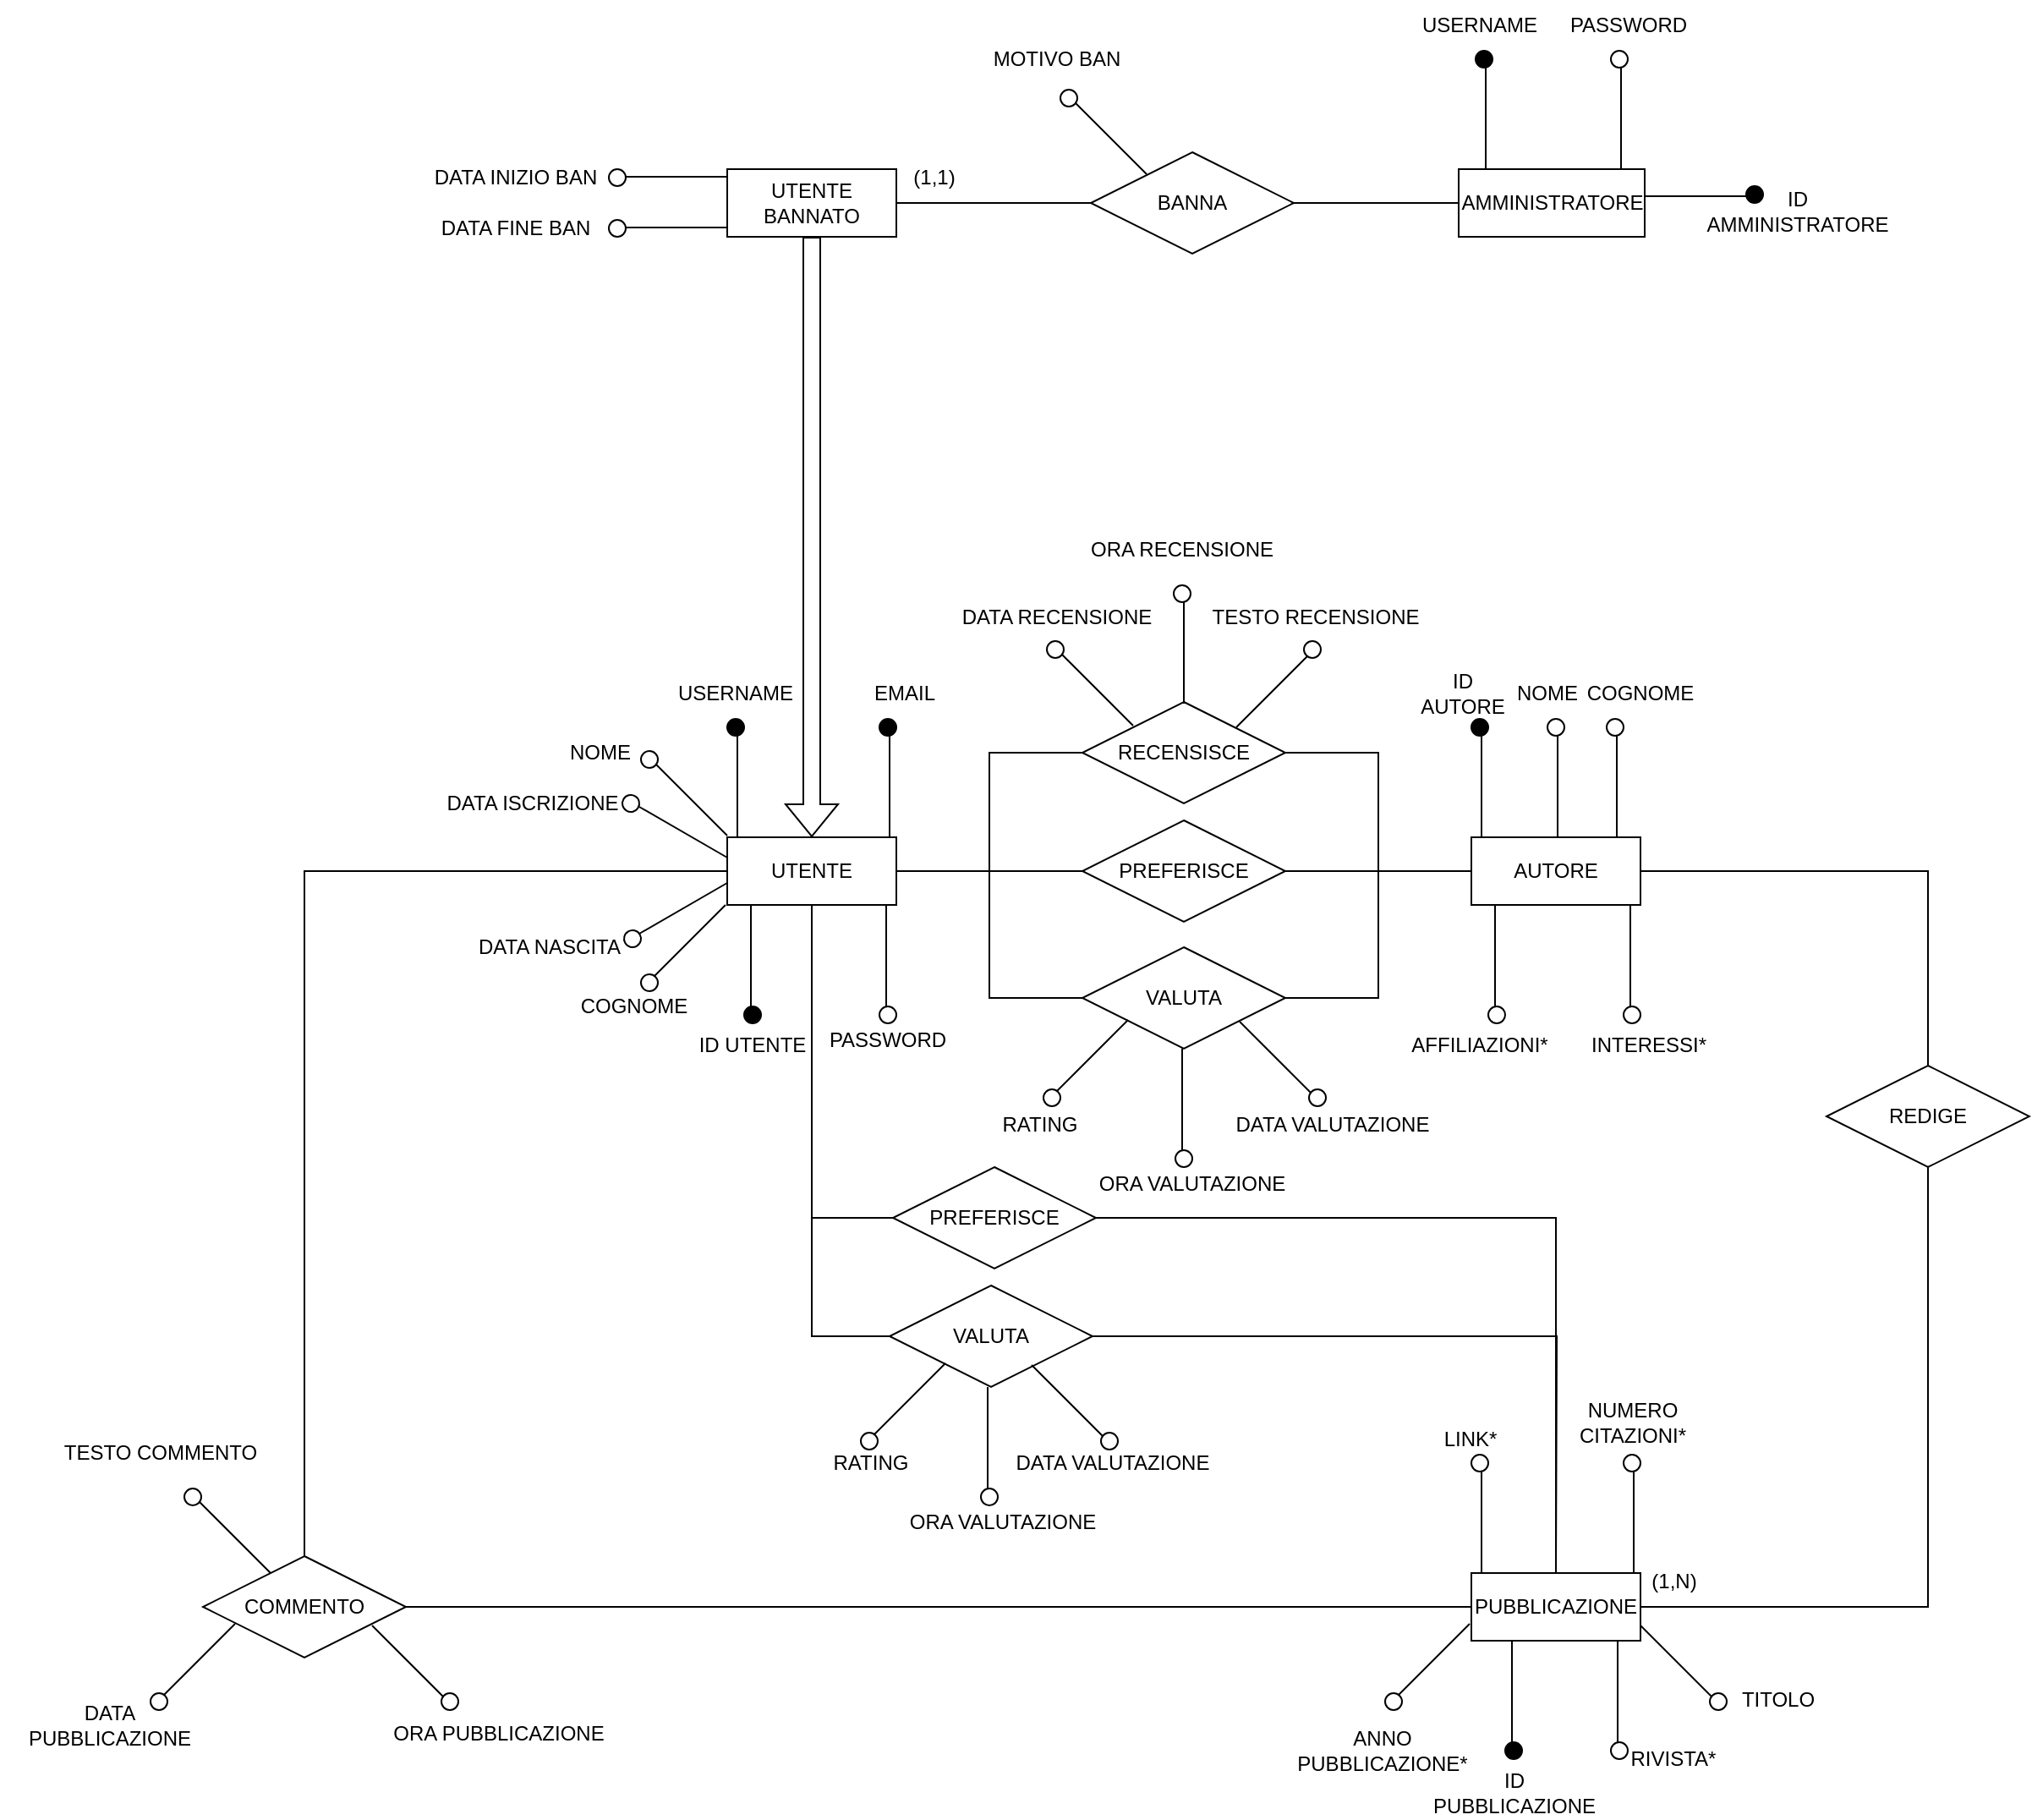 <mxfile version="20.3.0" type="device"><diagram id="R2lEEEUBdFMjLlhIrx00" name="Page-1"><mxGraphModel dx="2881" dy="2214" grid="1" gridSize="10" guides="1" tooltips="1" connect="1" arrows="1" fold="1" page="1" pageScale="1" pageWidth="850" pageHeight="1100" math="0" shadow="0" extFonts="Permanent Marker^https://fonts.googleapis.com/css?family=Permanent+Marker"><root><mxCell id="0"/><mxCell id="1" parent="0"/><mxCell id="2K2pXGLePeX15iFqNueD-1" style="edgeStyle=orthogonalEdgeStyle;rounded=0;orthogonalLoop=1;jettySize=auto;html=1;exitX=0;exitY=0.5;exitDx=0;exitDy=0;entryX=1;entryY=0.5;entryDx=0;entryDy=0;endArrow=none;endFill=0;" edge="1" parent="1" source="shpzNSjRc1ya_kZXV53d-2" target="shpzNSjRc1ya_kZXV53d-12"><mxGeometry relative="1" as="geometry"/></mxCell><mxCell id="shpzNSjRc1ya_kZXV53d-2" value="PUBBLICAZIONE" style="whiteSpace=wrap;html=1;align=center;" parent="1" vertex="1"><mxGeometry x="560" y="670" width="100" height="40" as="geometry"/></mxCell><mxCell id="shpzNSjRc1ya_kZXV53d-52" style="edgeStyle=orthogonalEdgeStyle;rounded=0;orthogonalLoop=1;jettySize=auto;html=1;exitX=0;exitY=0.5;exitDx=0;exitDy=0;entryX=1;entryY=0.5;entryDx=0;entryDy=0;endArrow=none;endFill=0;" parent="1" source="shpzNSjRc1ya_kZXV53d-3" target="shpzNSjRc1ya_kZXV53d-51" edge="1"><mxGeometry relative="1" as="geometry"/></mxCell><mxCell id="shpzNSjRc1ya_kZXV53d-3" value="AMMINISTRATORE" style="whiteSpace=wrap;html=1;align=center;" parent="1" vertex="1"><mxGeometry x="552.5" y="-160" width="110" height="40" as="geometry"/></mxCell><mxCell id="shpzNSjRc1ya_kZXV53d-33" style="edgeStyle=orthogonalEdgeStyle;rounded=0;orthogonalLoop=1;jettySize=auto;html=1;exitX=1;exitY=0.5;exitDx=0;exitDy=0;endArrow=none;endFill=0;" parent="1" source="shpzNSjRc1ya_kZXV53d-4" target="shpzNSjRc1ya_kZXV53d-19" edge="1"><mxGeometry relative="1" as="geometry"/></mxCell><mxCell id="shpzNSjRc1ya_kZXV53d-45" style="edgeStyle=orthogonalEdgeStyle;rounded=0;orthogonalLoop=1;jettySize=auto;html=1;exitX=0.5;exitY=1;exitDx=0;exitDy=0;entryX=0;entryY=0.5;entryDx=0;entryDy=0;endArrow=none;endFill=0;" parent="1" source="shpzNSjRc1ya_kZXV53d-4" target="shpzNSjRc1ya_kZXV53d-16" edge="1"><mxGeometry relative="1" as="geometry"/></mxCell><mxCell id="shpzNSjRc1ya_kZXV53d-4" value="UTENTE" style="whiteSpace=wrap;html=1;align=center;" parent="1" vertex="1"><mxGeometry x="120" y="235" width="100" height="40" as="geometry"/></mxCell><mxCell id="shpzNSjRc1ya_kZXV53d-5" value="UTENTE BANNATO" style="whiteSpace=wrap;html=1;align=center;" parent="1" vertex="1"><mxGeometry x="120" y="-160" width="100" height="40" as="geometry"/></mxCell><mxCell id="shpzNSjRc1ya_kZXV53d-47" style="edgeStyle=orthogonalEdgeStyle;rounded=0;orthogonalLoop=1;jettySize=auto;html=1;exitX=1;exitY=0.5;exitDx=0;exitDy=0;endArrow=none;endFill=0;" parent="1" source="shpzNSjRc1ya_kZXV53d-6" target="shpzNSjRc1ya_kZXV53d-13" edge="1"><mxGeometry relative="1" as="geometry"/></mxCell><mxCell id="shpzNSjRc1ya_kZXV53d-6" value="AUTORE" style="whiteSpace=wrap;html=1;align=center;" parent="1" vertex="1"><mxGeometry x="560" y="235" width="100" height="40" as="geometry"/></mxCell><mxCell id="shpzNSjRc1ya_kZXV53d-7" value="" style="shape=flexArrow;endArrow=classic;html=1;rounded=0;entryX=0.5;entryY=0;entryDx=0;entryDy=0;exitX=0.5;exitY=1;exitDx=0;exitDy=0;" parent="1" source="shpzNSjRc1ya_kZXV53d-5" target="shpzNSjRc1ya_kZXV53d-4" edge="1"><mxGeometry width="50" height="50" relative="1" as="geometry"><mxPoint x="169.5" y="130" as="sourcePoint"/><mxPoint x="169.5" y="200" as="targetPoint"/></mxGeometry></mxCell><mxCell id="shpzNSjRc1ya_kZXV53d-43" style="edgeStyle=orthogonalEdgeStyle;rounded=0;orthogonalLoop=1;jettySize=auto;html=1;exitX=0.5;exitY=0;exitDx=0;exitDy=0;entryX=0;entryY=0.5;entryDx=0;entryDy=0;endArrow=none;endFill=0;" parent="1" source="shpzNSjRc1ya_kZXV53d-12" target="shpzNSjRc1ya_kZXV53d-4" edge="1"><mxGeometry relative="1" as="geometry"/></mxCell><mxCell id="shpzNSjRc1ya_kZXV53d-12" value="COMMENTO" style="shape=rhombus;perimeter=rhombusPerimeter;whiteSpace=wrap;html=1;align=center;" parent="1" vertex="1"><mxGeometry x="-190" y="660" width="120" height="60" as="geometry"/></mxCell><mxCell id="shpzNSjRc1ya_kZXV53d-48" style="edgeStyle=orthogonalEdgeStyle;rounded=0;orthogonalLoop=1;jettySize=auto;html=1;exitX=0.5;exitY=1;exitDx=0;exitDy=0;entryX=1;entryY=0.5;entryDx=0;entryDy=0;endArrow=none;endFill=0;" parent="1" source="shpzNSjRc1ya_kZXV53d-13" target="shpzNSjRc1ya_kZXV53d-2" edge="1"><mxGeometry relative="1" as="geometry"/></mxCell><mxCell id="shpzNSjRc1ya_kZXV53d-13" value="REDIGE" style="shape=rhombus;perimeter=rhombusPerimeter;whiteSpace=wrap;html=1;align=center;" parent="1" vertex="1"><mxGeometry x="770" y="370" width="120" height="60" as="geometry"/></mxCell><mxCell id="shpzNSjRc1ya_kZXV53d-49" style="edgeStyle=orthogonalEdgeStyle;rounded=0;orthogonalLoop=1;jettySize=auto;html=1;exitX=1;exitY=0.5;exitDx=0;exitDy=0;entryX=0.5;entryY=0;entryDx=0;entryDy=0;endArrow=none;endFill=0;" parent="1" source="shpzNSjRc1ya_kZXV53d-16" target="shpzNSjRc1ya_kZXV53d-2" edge="1"><mxGeometry relative="1" as="geometry"/></mxCell><mxCell id="shpzNSjRc1ya_kZXV53d-16" value="PREFERISCE" style="shape=rhombus;perimeter=rhombusPerimeter;whiteSpace=wrap;html=1;align=center;" parent="1" vertex="1"><mxGeometry x="218" y="430" width="120" height="60" as="geometry"/></mxCell><mxCell id="shpzNSjRc1ya_kZXV53d-35" style="edgeStyle=orthogonalEdgeStyle;rounded=0;orthogonalLoop=1;jettySize=auto;html=1;exitX=0;exitY=0.5;exitDx=0;exitDy=0;entryX=1;entryY=0.5;entryDx=0;entryDy=0;endArrow=none;endFill=0;" parent="1" source="shpzNSjRc1ya_kZXV53d-17" target="shpzNSjRc1ya_kZXV53d-4" edge="1"><mxGeometry relative="1" as="geometry"/></mxCell><mxCell id="shpzNSjRc1ya_kZXV53d-38" style="edgeStyle=orthogonalEdgeStyle;rounded=0;orthogonalLoop=1;jettySize=auto;html=1;exitX=1;exitY=0.5;exitDx=0;exitDy=0;entryX=0;entryY=0.5;entryDx=0;entryDy=0;endArrow=none;endFill=0;" parent="1" source="shpzNSjRc1ya_kZXV53d-17" target="shpzNSjRc1ya_kZXV53d-6" edge="1"><mxGeometry relative="1" as="geometry"/></mxCell><mxCell id="shpzNSjRc1ya_kZXV53d-17" value="VALUTA" style="shape=rhombus;perimeter=rhombusPerimeter;whiteSpace=wrap;html=1;align=center;" parent="1" vertex="1"><mxGeometry x="330" y="300" width="120" height="60" as="geometry"/></mxCell><mxCell id="shpzNSjRc1ya_kZXV53d-34" style="edgeStyle=orthogonalEdgeStyle;rounded=0;orthogonalLoop=1;jettySize=auto;html=1;exitX=0;exitY=0.5;exitDx=0;exitDy=0;entryX=1;entryY=0.5;entryDx=0;entryDy=0;endArrow=none;endFill=0;" parent="1" source="shpzNSjRc1ya_kZXV53d-18" target="shpzNSjRc1ya_kZXV53d-4" edge="1"><mxGeometry relative="1" as="geometry"/></mxCell><mxCell id="shpzNSjRc1ya_kZXV53d-37" style="edgeStyle=orthogonalEdgeStyle;rounded=0;orthogonalLoop=1;jettySize=auto;html=1;exitX=1;exitY=0.5;exitDx=0;exitDy=0;entryX=0;entryY=0.5;entryDx=0;entryDy=0;endArrow=none;endFill=0;" parent="1" source="shpzNSjRc1ya_kZXV53d-18" target="shpzNSjRc1ya_kZXV53d-6" edge="1"><mxGeometry relative="1" as="geometry"/></mxCell><mxCell id="shpzNSjRc1ya_kZXV53d-18" value="RECENSISCE" style="shape=rhombus;perimeter=rhombusPerimeter;whiteSpace=wrap;html=1;align=center;" parent="1" vertex="1"><mxGeometry x="330" y="155" width="120" height="60" as="geometry"/></mxCell><mxCell id="shpzNSjRc1ya_kZXV53d-36" style="edgeStyle=orthogonalEdgeStyle;rounded=0;orthogonalLoop=1;jettySize=auto;html=1;exitX=1;exitY=0.5;exitDx=0;exitDy=0;endArrow=none;endFill=0;" parent="1" source="shpzNSjRc1ya_kZXV53d-19" target="shpzNSjRc1ya_kZXV53d-6" edge="1"><mxGeometry relative="1" as="geometry"/></mxCell><mxCell id="shpzNSjRc1ya_kZXV53d-19" value="PREFERISCE" style="shape=rhombus;perimeter=rhombusPerimeter;whiteSpace=wrap;html=1;align=center;" parent="1" vertex="1"><mxGeometry x="330" y="225" width="120" height="60" as="geometry"/></mxCell><mxCell id="shpzNSjRc1ya_kZXV53d-46" style="edgeStyle=orthogonalEdgeStyle;rounded=0;orthogonalLoop=1;jettySize=auto;html=1;exitX=0;exitY=0.5;exitDx=0;exitDy=0;entryX=0.5;entryY=1;entryDx=0;entryDy=0;endArrow=none;endFill=0;" parent="1" source="shpzNSjRc1ya_kZXV53d-41" target="shpzNSjRc1ya_kZXV53d-4" edge="1"><mxGeometry relative="1" as="geometry"/></mxCell><mxCell id="shpzNSjRc1ya_kZXV53d-50" style="edgeStyle=orthogonalEdgeStyle;rounded=0;orthogonalLoop=1;jettySize=auto;html=1;exitX=1;exitY=0.5;exitDx=0;exitDy=0;endArrow=none;endFill=0;" parent="1" source="shpzNSjRc1ya_kZXV53d-41" edge="1"><mxGeometry relative="1" as="geometry"><mxPoint x="610" y="670" as="targetPoint"/></mxGeometry></mxCell><mxCell id="shpzNSjRc1ya_kZXV53d-41" value="VALUTA" style="shape=rhombus;perimeter=rhombusPerimeter;whiteSpace=wrap;html=1;align=center;" parent="1" vertex="1"><mxGeometry x="216" y="500" width="120" height="60" as="geometry"/></mxCell><mxCell id="shpzNSjRc1ya_kZXV53d-53" style="edgeStyle=orthogonalEdgeStyle;rounded=0;orthogonalLoop=1;jettySize=auto;html=1;exitX=0;exitY=0.5;exitDx=0;exitDy=0;entryX=1;entryY=0.5;entryDx=0;entryDy=0;endArrow=none;endFill=0;" parent="1" source="shpzNSjRc1ya_kZXV53d-51" target="shpzNSjRc1ya_kZXV53d-5" edge="1"><mxGeometry relative="1" as="geometry"/></mxCell><mxCell id="shpzNSjRc1ya_kZXV53d-51" value="BANNA" style="shape=rhombus;perimeter=rhombusPerimeter;whiteSpace=wrap;html=1;align=center;" parent="1" vertex="1"><mxGeometry x="335" y="-170" width="120" height="60" as="geometry"/></mxCell><mxCell id="shpzNSjRc1ya_kZXV53d-58" value="" style="group" parent="1" vertex="1" connectable="0"><mxGeometry x="50" y="-160" width="70" height="10" as="geometry"/></mxCell><mxCell id="shpzNSjRc1ya_kZXV53d-56" value="" style="endArrow=none;html=1;rounded=0;" parent="shpzNSjRc1ya_kZXV53d-58" edge="1"><mxGeometry width="50" height="50" relative="1" as="geometry"><mxPoint x="10" y="4.5" as="sourcePoint"/><mxPoint x="70" y="4.5" as="targetPoint"/></mxGeometry></mxCell><mxCell id="shpzNSjRc1ya_kZXV53d-57" value="" style="ellipse;whiteSpace=wrap;html=1;aspect=fixed;" parent="shpzNSjRc1ya_kZXV53d-58" vertex="1"><mxGeometry width="10" height="10" as="geometry"/></mxCell><mxCell id="shpzNSjRc1ya_kZXV53d-59" value="" style="group" parent="1" vertex="1" connectable="0"><mxGeometry x="50" y="-130" width="70" height="10" as="geometry"/></mxCell><mxCell id="shpzNSjRc1ya_kZXV53d-60" value="" style="endArrow=none;html=1;rounded=0;" parent="shpzNSjRc1ya_kZXV53d-59" edge="1"><mxGeometry width="50" height="50" relative="1" as="geometry"><mxPoint x="10" y="4.5" as="sourcePoint"/><mxPoint x="70" y="4.5" as="targetPoint"/></mxGeometry></mxCell><mxCell id="shpzNSjRc1ya_kZXV53d-61" value="" style="ellipse;whiteSpace=wrap;html=1;aspect=fixed;" parent="shpzNSjRc1ya_kZXV53d-59" vertex="1"><mxGeometry width="10" height="10" as="geometry"/></mxCell><mxCell id="shpzNSjRc1ya_kZXV53d-62" value="" style="group;rotation=45;" parent="1" vertex="1" connectable="0"><mxGeometry x="308" y="-186" width="70" height="10" as="geometry"/></mxCell><mxCell id="shpzNSjRc1ya_kZXV53d-63" value="" style="endArrow=none;html=1;rounded=0;" parent="shpzNSjRc1ya_kZXV53d-62" edge="1"><mxGeometry width="50" height="50" relative="1" as="geometry"><mxPoint x="18" y="-13" as="sourcePoint"/><mxPoint x="60" y="29" as="targetPoint"/></mxGeometry></mxCell><mxCell id="shpzNSjRc1ya_kZXV53d-64" value="" style="ellipse;whiteSpace=wrap;html=1;aspect=fixed;rotation=45;" parent="shpzNSjRc1ya_kZXV53d-62" vertex="1"><mxGeometry x="9" y="-21" width="10" height="10" as="geometry"/></mxCell><mxCell id="shpzNSjRc1ya_kZXV53d-65" value="DATA INIZIO BAN" style="text;html=1;strokeColor=none;fillColor=none;align=center;verticalAlign=middle;whiteSpace=wrap;rounded=0;" parent="1" vertex="1"><mxGeometry x="-70" y="-170" width="130" height="30" as="geometry"/></mxCell><mxCell id="shpzNSjRc1ya_kZXV53d-66" value="DATA FINE BAN" style="text;html=1;strokeColor=none;fillColor=none;align=center;verticalAlign=middle;whiteSpace=wrap;rounded=0;" parent="1" vertex="1"><mxGeometry x="-70" y="-140" width="130" height="30" as="geometry"/></mxCell><mxCell id="shpzNSjRc1ya_kZXV53d-68" value="MOTIVO BAN" style="text;html=1;strokeColor=none;fillColor=none;align=center;verticalAlign=middle;whiteSpace=wrap;rounded=0;" parent="1" vertex="1"><mxGeometry x="250" y="-240" width="130" height="30" as="geometry"/></mxCell><mxCell id="shpzNSjRc1ya_kZXV53d-69" value="(1,1)" style="text;html=1;strokeColor=none;fillColor=none;align=center;verticalAlign=middle;whiteSpace=wrap;rounded=0;" parent="1" vertex="1"><mxGeometry x="225" y="-170" width="35" height="30" as="geometry"/></mxCell><mxCell id="shpzNSjRc1ya_kZXV53d-72" value="(1,N)" style="text;html=1;strokeColor=none;fillColor=none;align=center;verticalAlign=middle;whiteSpace=wrap;rounded=0;" parent="1" vertex="1"><mxGeometry x="660" y="660" width="40" height="30" as="geometry"/></mxCell><mxCell id="shpzNSjRc1ya_kZXV53d-75" value="" style="group;rotation=90;" parent="1" vertex="1" connectable="0"><mxGeometry x="530" y="195" width="70" height="10" as="geometry"/></mxCell><mxCell id="shpzNSjRc1ya_kZXV53d-76" value="" style="endArrow=none;html=1;rounded=0;" parent="shpzNSjRc1ya_kZXV53d-75" edge="1"><mxGeometry width="50" height="50" relative="1" as="geometry"><mxPoint x="36" y="-20" as="sourcePoint"/><mxPoint x="36" y="40" as="targetPoint"/></mxGeometry></mxCell><mxCell id="shpzNSjRc1ya_kZXV53d-77" value="" style="ellipse;whiteSpace=wrap;html=1;aspect=fixed;rotation=90;fillColor=#000000;" parent="shpzNSjRc1ya_kZXV53d-75" vertex="1"><mxGeometry x="30" y="-30" width="10" height="10" as="geometry"/></mxCell><mxCell id="shpzNSjRc1ya_kZXV53d-81" value="" style="group;rotation=90;" parent="1" vertex="1" connectable="0"><mxGeometry x="575" y="195" width="70" height="10" as="geometry"/></mxCell><mxCell id="shpzNSjRc1ya_kZXV53d-82" value="" style="endArrow=none;html=1;rounded=0;" parent="shpzNSjRc1ya_kZXV53d-81" edge="1"><mxGeometry width="50" height="50" relative="1" as="geometry"><mxPoint x="36" y="-20" as="sourcePoint"/><mxPoint x="36" y="40" as="targetPoint"/></mxGeometry></mxCell><mxCell id="shpzNSjRc1ya_kZXV53d-83" value="" style="ellipse;whiteSpace=wrap;html=1;aspect=fixed;rotation=90;" parent="shpzNSjRc1ya_kZXV53d-81" vertex="1"><mxGeometry x="30" y="-30" width="10" height="10" as="geometry"/></mxCell><mxCell id="shpzNSjRc1ya_kZXV53d-84" value="" style="group;rotation=90;" parent="1" vertex="1" connectable="0"><mxGeometry x="610" y="195" width="70" height="10" as="geometry"/></mxCell><mxCell id="shpzNSjRc1ya_kZXV53d-85" value="" style="endArrow=none;html=1;rounded=0;" parent="shpzNSjRc1ya_kZXV53d-84" edge="1"><mxGeometry width="50" height="50" relative="1" as="geometry"><mxPoint x="36" y="-20" as="sourcePoint"/><mxPoint x="36" y="40" as="targetPoint"/></mxGeometry></mxCell><mxCell id="shpzNSjRc1ya_kZXV53d-86" value="" style="ellipse;whiteSpace=wrap;html=1;aspect=fixed;rotation=90;" parent="shpzNSjRc1ya_kZXV53d-84" vertex="1"><mxGeometry x="30" y="-30" width="10" height="10" as="geometry"/></mxCell><mxCell id="shpzNSjRc1ya_kZXV53d-93" value="ID AUTORE" style="text;html=1;strokeColor=none;fillColor=none;align=center;verticalAlign=middle;whiteSpace=wrap;rounded=0;" parent="1" vertex="1"><mxGeometry x="525" y="135" width="60" height="30" as="geometry"/></mxCell><mxCell id="shpzNSjRc1ya_kZXV53d-94" value="COGNOME" style="text;html=1;strokeColor=none;fillColor=none;align=center;verticalAlign=middle;whiteSpace=wrap;rounded=0;" parent="1" vertex="1"><mxGeometry x="630" y="135" width="60" height="30" as="geometry"/></mxCell><mxCell id="shpzNSjRc1ya_kZXV53d-95" value="NOME" style="text;html=1;strokeColor=none;fillColor=none;align=center;verticalAlign=middle;whiteSpace=wrap;rounded=0;" parent="1" vertex="1"><mxGeometry x="575" y="135" width="60" height="30" as="geometry"/></mxCell><mxCell id="shpzNSjRc1ya_kZXV53d-96" value="" style="group;rotation=-90;" parent="1" vertex="1" connectable="0"><mxGeometry x="550" y="740" width="70" height="10" as="geometry"/></mxCell><mxCell id="shpzNSjRc1ya_kZXV53d-97" value="" style="endArrow=none;html=1;rounded=0;" parent="shpzNSjRc1ya_kZXV53d-96" edge="1"><mxGeometry width="50" height="50" relative="1" as="geometry"><mxPoint x="34" y="30" as="sourcePoint"/><mxPoint x="34" y="-30" as="targetPoint"/></mxGeometry></mxCell><mxCell id="shpzNSjRc1ya_kZXV53d-98" value="" style="ellipse;whiteSpace=wrap;html=1;aspect=fixed;rotation=-90;fillColor=#000000;" parent="shpzNSjRc1ya_kZXV53d-96" vertex="1"><mxGeometry x="30" y="30" width="10" height="10" as="geometry"/></mxCell><mxCell id="shpzNSjRc1ya_kZXV53d-99" value="" style="group;rotation=-45;" parent="1" vertex="1" connectable="0"><mxGeometry x="500" y="720" width="70" height="10" as="geometry"/></mxCell><mxCell id="shpzNSjRc1ya_kZXV53d-100" value="" style="endArrow=none;html=1;rounded=0;" parent="shpzNSjRc1ya_kZXV53d-99" edge="1"><mxGeometry width="50" height="50" relative="1" as="geometry"><mxPoint x="17" y="22" as="sourcePoint"/><mxPoint x="59" y="-20" as="targetPoint"/></mxGeometry></mxCell><mxCell id="shpzNSjRc1ya_kZXV53d-101" value="" style="ellipse;whiteSpace=wrap;html=1;aspect=fixed;rotation=-45;" parent="shpzNSjRc1ya_kZXV53d-99" vertex="1"><mxGeometry x="9" y="21" width="10" height="10" as="geometry"/></mxCell><mxCell id="shpzNSjRc1ya_kZXV53d-102" value="ANNO PUBBLICAZIONE*" style="text;html=1;strokeColor=none;fillColor=none;align=center;verticalAlign=middle;whiteSpace=wrap;rounded=0;" parent="1" vertex="1"><mxGeometry x="455" y="760" width="105" height="30" as="geometry"/></mxCell><mxCell id="shpzNSjRc1ya_kZXV53d-103" value="ID PUBBLICAZIONE" style="text;html=1;strokeColor=none;fillColor=none;align=center;verticalAlign=middle;whiteSpace=wrap;rounded=0;" parent="1" vertex="1"><mxGeometry x="533.75" y="785" width="102.5" height="30" as="geometry"/></mxCell><mxCell id="shpzNSjRc1ya_kZXV53d-105" value="" style="group;rotation=-90;" parent="1" vertex="1" connectable="0"><mxGeometry x="100" y="305" width="70" height="10" as="geometry"/></mxCell><mxCell id="shpzNSjRc1ya_kZXV53d-106" value="" style="endArrow=none;html=1;rounded=0;" parent="shpzNSjRc1ya_kZXV53d-105" edge="1"><mxGeometry width="50" height="50" relative="1" as="geometry"><mxPoint x="34" y="30" as="sourcePoint"/><mxPoint x="34" y="-30" as="targetPoint"/></mxGeometry></mxCell><mxCell id="shpzNSjRc1ya_kZXV53d-107" value="" style="ellipse;whiteSpace=wrap;html=1;aspect=fixed;rotation=-90;fillColor=#000000;" parent="shpzNSjRc1ya_kZXV53d-105" vertex="1"><mxGeometry x="30" y="30" width="10" height="10" as="geometry"/></mxCell><mxCell id="shpzNSjRc1ya_kZXV53d-108" value="" style="group;rotation=90;" parent="1" vertex="1" connectable="0"><mxGeometry x="180" y="195" width="70" height="10" as="geometry"/></mxCell><mxCell id="shpzNSjRc1ya_kZXV53d-109" value="" style="endArrow=none;html=1;rounded=0;" parent="shpzNSjRc1ya_kZXV53d-108" edge="1"><mxGeometry width="50" height="50" relative="1" as="geometry"><mxPoint x="36" y="-20" as="sourcePoint"/><mxPoint x="36" y="40" as="targetPoint"/></mxGeometry></mxCell><mxCell id="shpzNSjRc1ya_kZXV53d-110" value="" style="ellipse;whiteSpace=wrap;html=1;aspect=fixed;rotation=90;strokeColor=#000000;fillColor=#000000;" parent="shpzNSjRc1ya_kZXV53d-108" vertex="1"><mxGeometry x="30" y="-30" width="10" height="10" as="geometry"/></mxCell><mxCell id="shpzNSjRc1ya_kZXV53d-111" value="" style="group;rotation=90;" parent="1" vertex="1" connectable="0"><mxGeometry x="90" y="195" width="70" height="10" as="geometry"/></mxCell><mxCell id="shpzNSjRc1ya_kZXV53d-112" value="" style="endArrow=none;html=1;rounded=0;" parent="shpzNSjRc1ya_kZXV53d-111" edge="1"><mxGeometry width="50" height="50" relative="1" as="geometry"><mxPoint x="36" y="-20" as="sourcePoint"/><mxPoint x="36" y="40" as="targetPoint"/></mxGeometry></mxCell><mxCell id="shpzNSjRc1ya_kZXV53d-113" value="" style="ellipse;whiteSpace=wrap;html=1;aspect=fixed;rotation=90;fillColor=#000000;" parent="shpzNSjRc1ya_kZXV53d-111" vertex="1"><mxGeometry x="30" y="-30" width="10" height="10" as="geometry"/></mxCell><mxCell id="shpzNSjRc1ya_kZXV53d-114" value="USERNAME" style="text;html=1;strokeColor=none;fillColor=none;align=center;verticalAlign=middle;whiteSpace=wrap;rounded=0;" parent="1" vertex="1"><mxGeometry x="60" y="135" width="130" height="30" as="geometry"/></mxCell><mxCell id="shpzNSjRc1ya_kZXV53d-115" value="EMAIL" style="text;html=1;strokeColor=none;fillColor=none;align=center;verticalAlign=middle;whiteSpace=wrap;rounded=0;" parent="1" vertex="1"><mxGeometry x="160" y="135" width="130" height="30" as="geometry"/></mxCell><mxCell id="shpzNSjRc1ya_kZXV53d-116" value="ID UTENTE" style="text;html=1;strokeColor=none;fillColor=none;align=center;verticalAlign=middle;whiteSpace=wrap;rounded=0;" parent="1" vertex="1"><mxGeometry x="70" y="343" width="130" height="30" as="geometry"/></mxCell><mxCell id="shpzNSjRc1ya_kZXV53d-117" value="PASSWORD" style="text;html=1;strokeColor=none;fillColor=none;align=center;verticalAlign=middle;whiteSpace=wrap;rounded=0;" parent="1" vertex="1"><mxGeometry x="150" y="340" width="130" height="30" as="geometry"/></mxCell><mxCell id="shpzNSjRc1ya_kZXV53d-118" value="" style="group;rotation=-90;" parent="1" vertex="1" connectable="0"><mxGeometry x="180" y="305" width="70" height="10" as="geometry"/></mxCell><mxCell id="shpzNSjRc1ya_kZXV53d-119" value="" style="endArrow=none;html=1;rounded=0;" parent="shpzNSjRc1ya_kZXV53d-118" edge="1"><mxGeometry width="50" height="50" relative="1" as="geometry"><mxPoint x="34" y="30" as="sourcePoint"/><mxPoint x="34" y="-30" as="targetPoint"/></mxGeometry></mxCell><mxCell id="shpzNSjRc1ya_kZXV53d-120" value="" style="ellipse;whiteSpace=wrap;html=1;aspect=fixed;rotation=-90;" parent="shpzNSjRc1ya_kZXV53d-118" vertex="1"><mxGeometry x="30" y="30" width="10" height="10" as="geometry"/></mxCell><mxCell id="shpzNSjRc1ya_kZXV53d-121" value="" style="group;rotation=45;" parent="1" vertex="1" connectable="0"><mxGeometry x="60" y="205" width="70" height="10" as="geometry"/></mxCell><mxCell id="shpzNSjRc1ya_kZXV53d-122" value="" style="endArrow=none;html=1;rounded=0;" parent="shpzNSjRc1ya_kZXV53d-121" edge="1"><mxGeometry width="50" height="50" relative="1" as="geometry"><mxPoint x="18" y="-13" as="sourcePoint"/><mxPoint x="60" y="29" as="targetPoint"/></mxGeometry></mxCell><mxCell id="shpzNSjRc1ya_kZXV53d-123" value="" style="ellipse;whiteSpace=wrap;html=1;aspect=fixed;rotation=45;" parent="shpzNSjRc1ya_kZXV53d-121" vertex="1"><mxGeometry x="9" y="-21" width="10" height="10" as="geometry"/></mxCell><mxCell id="shpzNSjRc1ya_kZXV53d-124" value="" style="group;rotation=-45;" parent="1" vertex="1" connectable="0"><mxGeometry x="60" y="295" width="70" height="10" as="geometry"/></mxCell><mxCell id="shpzNSjRc1ya_kZXV53d-125" value="" style="endArrow=none;html=1;rounded=0;" parent="shpzNSjRc1ya_kZXV53d-124" edge="1"><mxGeometry width="50" height="50" relative="1" as="geometry"><mxPoint x="17" y="22" as="sourcePoint"/><mxPoint x="59" y="-20" as="targetPoint"/></mxGeometry></mxCell><mxCell id="shpzNSjRc1ya_kZXV53d-126" value="" style="ellipse;whiteSpace=wrap;html=1;aspect=fixed;rotation=-45;" parent="shpzNSjRc1ya_kZXV53d-124" vertex="1"><mxGeometry x="9" y="21" width="10" height="10" as="geometry"/></mxCell><mxCell id="shpzNSjRc1ya_kZXV53d-128" value="NOME" style="text;html=1;strokeColor=none;fillColor=none;align=center;verticalAlign=middle;whiteSpace=wrap;rounded=0;" parent="1" vertex="1"><mxGeometry x="-20" y="170" width="130" height="30" as="geometry"/></mxCell><mxCell id="shpzNSjRc1ya_kZXV53d-129" value="COGNOME" style="text;html=1;strokeColor=none;fillColor=none;align=center;verticalAlign=middle;whiteSpace=wrap;rounded=0;" parent="1" vertex="1"><mxGeometry y="320" width="130" height="30" as="geometry"/></mxCell><mxCell id="shpzNSjRc1ya_kZXV53d-133" value="" style="group;rotation=-30;" parent="1" vertex="1" connectable="0"><mxGeometry x="55" y="275" width="70" height="10" as="geometry"/></mxCell><mxCell id="shpzNSjRc1ya_kZXV53d-134" value="" style="endArrow=none;html=1;rounded=0;" parent="shpzNSjRc1ya_kZXV53d-133" edge="1"><mxGeometry width="50" height="50" relative="1" as="geometry"><mxPoint x="13" y="17" as="sourcePoint"/><mxPoint x="65" y="-13" as="targetPoint"/></mxGeometry></mxCell><mxCell id="shpzNSjRc1ya_kZXV53d-135" value="" style="ellipse;whiteSpace=wrap;html=1;aspect=fixed;rotation=-30;" parent="shpzNSjRc1ya_kZXV53d-133" vertex="1"><mxGeometry x="4" y="15" width="10" height="10" as="geometry"/></mxCell><mxCell id="shpzNSjRc1ya_kZXV53d-136" value="" style="group;rotation=30;" parent="1" vertex="1" connectable="0"><mxGeometry x="54" y="225" width="70" height="10" as="geometry"/></mxCell><mxCell id="shpzNSjRc1ya_kZXV53d-137" value="" style="endArrow=none;html=1;rounded=0;" parent="shpzNSjRc1ya_kZXV53d-136" edge="1"><mxGeometry width="50" height="50" relative="1" as="geometry"><mxPoint x="14" y="-8" as="sourcePoint"/><mxPoint x="66" y="22" as="targetPoint"/></mxGeometry></mxCell><mxCell id="shpzNSjRc1ya_kZXV53d-138" value="" style="ellipse;whiteSpace=wrap;html=1;aspect=fixed;rotation=30;" parent="shpzNSjRc1ya_kZXV53d-136" vertex="1"><mxGeometry x="4" y="-15" width="10" height="10" as="geometry"/></mxCell><mxCell id="shpzNSjRc1ya_kZXV53d-139" value="DATA NASCITA" style="text;html=1;strokeColor=none;fillColor=none;align=center;verticalAlign=middle;whiteSpace=wrap;rounded=0;" parent="1" vertex="1"><mxGeometry x="-50" y="285" width="130" height="30" as="geometry"/></mxCell><mxCell id="shpzNSjRc1ya_kZXV53d-140" value="DATA ISCRIZIONE" style="text;html=1;strokeColor=none;fillColor=none;align=center;verticalAlign=middle;whiteSpace=wrap;rounded=0;" parent="1" vertex="1"><mxGeometry x="-60" y="200" width="130" height="30" as="geometry"/></mxCell><mxCell id="shpzNSjRc1ya_kZXV53d-142" value="" style="group;rotation=-45;" parent="1" vertex="1" connectable="0"><mxGeometry x="190" y="566" width="70" height="10" as="geometry"/></mxCell><mxCell id="shpzNSjRc1ya_kZXV53d-143" value="" style="endArrow=none;html=1;rounded=0;" parent="shpzNSjRc1ya_kZXV53d-142" edge="1"><mxGeometry width="50" height="50" relative="1" as="geometry"><mxPoint x="17" y="22" as="sourcePoint"/><mxPoint x="59" y="-20" as="targetPoint"/></mxGeometry></mxCell><mxCell id="shpzNSjRc1ya_kZXV53d-144" value="" style="ellipse;whiteSpace=wrap;html=1;aspect=fixed;rotation=-45;" parent="shpzNSjRc1ya_kZXV53d-142" vertex="1"><mxGeometry x="9" y="21" width="10" height="10" as="geometry"/></mxCell><mxCell id="shpzNSjRc1ya_kZXV53d-145" value="" style="group;rotation=-45;" parent="1" vertex="1" connectable="0"><mxGeometry x="298" y="363" width="70" height="10" as="geometry"/></mxCell><mxCell id="shpzNSjRc1ya_kZXV53d-146" value="" style="endArrow=none;html=1;rounded=0;" parent="shpzNSjRc1ya_kZXV53d-145" edge="1"><mxGeometry width="50" height="50" relative="1" as="geometry"><mxPoint x="17" y="22" as="sourcePoint"/><mxPoint x="59" y="-20" as="targetPoint"/></mxGeometry></mxCell><mxCell id="shpzNSjRc1ya_kZXV53d-147" value="" style="ellipse;whiteSpace=wrap;html=1;aspect=fixed;rotation=-45;" parent="shpzNSjRc1ya_kZXV53d-145" vertex="1"><mxGeometry x="9" y="21" width="10" height="10" as="geometry"/></mxCell><mxCell id="shpzNSjRc1ya_kZXV53d-151" value="" style="group;rotation=45;" parent="1" vertex="1" connectable="0"><mxGeometry x="300" y="140" width="70" height="10" as="geometry"/></mxCell><mxCell id="shpzNSjRc1ya_kZXV53d-152" value="" style="endArrow=none;html=1;rounded=0;" parent="shpzNSjRc1ya_kZXV53d-151" edge="1"><mxGeometry width="50" height="50" relative="1" as="geometry"><mxPoint x="18" y="-13" as="sourcePoint"/><mxPoint x="60" y="29" as="targetPoint"/></mxGeometry></mxCell><mxCell id="shpzNSjRc1ya_kZXV53d-153" value="" style="ellipse;whiteSpace=wrap;html=1;aspect=fixed;rotation=45;" parent="shpzNSjRc1ya_kZXV53d-151" vertex="1"><mxGeometry x="9" y="-21" width="10" height="10" as="geometry"/></mxCell><mxCell id="shpzNSjRc1ya_kZXV53d-157" value="" style="group;rotation=-225;" parent="1" vertex="1" connectable="0"><mxGeometry x="410" y="140" width="70" height="10" as="geometry"/></mxCell><mxCell id="shpzNSjRc1ya_kZXV53d-158" value="" style="endArrow=none;html=1;rounded=0;" parent="shpzNSjRc1ya_kZXV53d-157" edge="1"><mxGeometry width="50" height="50" relative="1" as="geometry"><mxPoint x="53" y="-12" as="sourcePoint"/><mxPoint x="11" y="30" as="targetPoint"/></mxGeometry></mxCell><mxCell id="shpzNSjRc1ya_kZXV53d-159" value="" style="ellipse;whiteSpace=wrap;html=1;aspect=fixed;rotation=-225;" parent="shpzNSjRc1ya_kZXV53d-157" vertex="1"><mxGeometry x="51" y="-21" width="10" height="10" as="geometry"/></mxCell><mxCell id="shpzNSjRc1ya_kZXV53d-160" value="TESTO RECENSIONE" style="text;html=1;strokeColor=none;fillColor=none;align=center;verticalAlign=middle;whiteSpace=wrap;rounded=0;" parent="1" vertex="1"><mxGeometry x="402.5" y="90" width="130" height="30" as="geometry"/></mxCell><mxCell id="shpzNSjRc1ya_kZXV53d-161" value="DATA RECENSIONE" style="text;html=1;strokeColor=none;fillColor=none;align=center;verticalAlign=middle;whiteSpace=wrap;rounded=0;" parent="1" vertex="1"><mxGeometry x="250" y="90" width="130" height="30" as="geometry"/></mxCell><mxCell id="shpzNSjRc1ya_kZXV53d-163" value="RATING" style="text;html=1;strokeColor=none;fillColor=none;align=center;verticalAlign=middle;whiteSpace=wrap;rounded=0;" parent="1" vertex="1"><mxGeometry x="240" y="390" width="130" height="30" as="geometry"/></mxCell><mxCell id="shpzNSjRc1ya_kZXV53d-164" value="" style="group;rotation=-135;" parent="1" vertex="1" connectable="0"><mxGeometry x="290" y="566" width="70" height="10" as="geometry"/></mxCell><mxCell id="shpzNSjRc1ya_kZXV53d-165" value="" style="endArrow=none;html=1;rounded=0;" parent="shpzNSjRc1ya_kZXV53d-164" edge="1"><mxGeometry width="50" height="50" relative="1" as="geometry"><mxPoint x="52" y="23" as="sourcePoint"/><mxPoint x="10" y="-19" as="targetPoint"/></mxGeometry></mxCell><mxCell id="shpzNSjRc1ya_kZXV53d-166" value="" style="ellipse;whiteSpace=wrap;html=1;aspect=fixed;rotation=-135;" parent="shpzNSjRc1ya_kZXV53d-164" vertex="1"><mxGeometry x="51" y="21" width="10" height="10" as="geometry"/></mxCell><mxCell id="shpzNSjRc1ya_kZXV53d-167" value="" style="group;rotation=-135;" parent="1" vertex="1" connectable="0"><mxGeometry x="413" y="363" width="70" height="10" as="geometry"/></mxCell><mxCell id="shpzNSjRc1ya_kZXV53d-168" value="" style="endArrow=none;html=1;rounded=0;" parent="shpzNSjRc1ya_kZXV53d-167" edge="1"><mxGeometry width="50" height="50" relative="1" as="geometry"><mxPoint x="52" y="23" as="sourcePoint"/><mxPoint x="10" y="-19" as="targetPoint"/></mxGeometry></mxCell><mxCell id="shpzNSjRc1ya_kZXV53d-169" value="" style="ellipse;whiteSpace=wrap;html=1;aspect=fixed;rotation=-135;" parent="shpzNSjRc1ya_kZXV53d-167" vertex="1"><mxGeometry x="51" y="21" width="10" height="10" as="geometry"/></mxCell><mxCell id="shpzNSjRc1ya_kZXV53d-170" value="RATING" style="text;html=1;strokeColor=none;fillColor=none;align=center;verticalAlign=middle;whiteSpace=wrap;rounded=0;" parent="1" vertex="1"><mxGeometry x="140" y="590" width="130" height="30" as="geometry"/></mxCell><mxCell id="shpzNSjRc1ya_kZXV53d-171" value="DATA VALUTAZIONE" style="text;html=1;strokeColor=none;fillColor=none;align=center;verticalAlign=middle;whiteSpace=wrap;rounded=0;" parent="1" vertex="1"><mxGeometry x="413" y="390" width="130" height="30" as="geometry"/></mxCell><mxCell id="shpzNSjRc1ya_kZXV53d-172" value="DATA VALUTAZIONE" style="text;html=1;strokeColor=none;fillColor=none;align=center;verticalAlign=middle;whiteSpace=wrap;rounded=0;" parent="1" vertex="1"><mxGeometry x="283" y="590" width="130" height="30" as="geometry"/></mxCell><mxCell id="shpzNSjRc1ya_kZXV53d-174" value="" style="group;rotation=-45;" parent="1" vertex="1" connectable="0"><mxGeometry x="-230" y="720" width="70" height="10" as="geometry"/></mxCell><mxCell id="shpzNSjRc1ya_kZXV53d-175" value="" style="endArrow=none;html=1;rounded=0;" parent="shpzNSjRc1ya_kZXV53d-174" edge="1"><mxGeometry width="50" height="50" relative="1" as="geometry"><mxPoint x="17" y="22" as="sourcePoint"/><mxPoint x="59" y="-20" as="targetPoint"/></mxGeometry></mxCell><mxCell id="shpzNSjRc1ya_kZXV53d-176" value="" style="ellipse;whiteSpace=wrap;html=1;aspect=fixed;rotation=-45;" parent="shpzNSjRc1ya_kZXV53d-174" vertex="1"><mxGeometry x="9" y="21" width="10" height="10" as="geometry"/></mxCell><mxCell id="shpzNSjRc1ya_kZXV53d-177" value="" style="group;rotation=45;" parent="1" vertex="1" connectable="0"><mxGeometry x="-210" y="641" width="70" height="10" as="geometry"/></mxCell><mxCell id="shpzNSjRc1ya_kZXV53d-178" value="" style="endArrow=none;html=1;rounded=0;" parent="shpzNSjRc1ya_kZXV53d-177" edge="1"><mxGeometry width="50" height="50" relative="1" as="geometry"><mxPoint x="18" y="-13" as="sourcePoint"/><mxPoint x="60" y="29" as="targetPoint"/></mxGeometry></mxCell><mxCell id="shpzNSjRc1ya_kZXV53d-179" value="" style="ellipse;whiteSpace=wrap;html=1;aspect=fixed;rotation=45;" parent="shpzNSjRc1ya_kZXV53d-177" vertex="1"><mxGeometry x="9" y="-21" width="10" height="10" as="geometry"/></mxCell><mxCell id="shpzNSjRc1ya_kZXV53d-180" value="" style="group;rotation=-135;" parent="1" vertex="1" connectable="0"><mxGeometry x="-100" y="720" width="70" height="10" as="geometry"/></mxCell><mxCell id="shpzNSjRc1ya_kZXV53d-181" value="" style="endArrow=none;html=1;rounded=0;" parent="shpzNSjRc1ya_kZXV53d-180" edge="1"><mxGeometry width="50" height="50" relative="1" as="geometry"><mxPoint x="52" y="23" as="sourcePoint"/><mxPoint x="10" y="-19" as="targetPoint"/></mxGeometry></mxCell><mxCell id="shpzNSjRc1ya_kZXV53d-182" value="" style="ellipse;whiteSpace=wrap;html=1;aspect=fixed;rotation=-135;" parent="shpzNSjRc1ya_kZXV53d-180" vertex="1"><mxGeometry x="51" y="21" width="10" height="10" as="geometry"/></mxCell><mxCell id="shpzNSjRc1ya_kZXV53d-183" value="DATA PUBBLICAZIONE" style="text;html=1;strokeColor=none;fillColor=none;align=center;verticalAlign=middle;whiteSpace=wrap;rounded=0;" parent="1" vertex="1"><mxGeometry x="-310" y="745" width="130" height="30" as="geometry"/></mxCell><mxCell id="shpzNSjRc1ya_kZXV53d-184" value="ORA VALUTAZIONE" style="text;html=1;strokeColor=none;fillColor=none;align=center;verticalAlign=middle;whiteSpace=wrap;rounded=0;" parent="1" vertex="1"><mxGeometry x="218" y="620" width="130" height="40" as="geometry"/></mxCell><mxCell id="shpzNSjRc1ya_kZXV53d-185" value="TESTO COMMENTO" style="text;html=1;strokeColor=none;fillColor=none;align=center;verticalAlign=middle;whiteSpace=wrap;rounded=0;" parent="1" vertex="1"><mxGeometry x="-280" y="584" width="130" height="30" as="geometry"/></mxCell><mxCell id="shpzNSjRc1ya_kZXV53d-186" value="" style="group;rotation=-135;" parent="1" vertex="1" connectable="0"><mxGeometry x="650" y="720" width="70" height="10" as="geometry"/></mxCell><mxCell id="shpzNSjRc1ya_kZXV53d-187" value="" style="endArrow=none;html=1;rounded=0;" parent="shpzNSjRc1ya_kZXV53d-186" edge="1"><mxGeometry width="50" height="50" relative="1" as="geometry"><mxPoint x="52" y="23" as="sourcePoint"/><mxPoint x="10" y="-19" as="targetPoint"/></mxGeometry></mxCell><mxCell id="shpzNSjRc1ya_kZXV53d-188" value="" style="ellipse;whiteSpace=wrap;html=1;aspect=fixed;rotation=-135;" parent="shpzNSjRc1ya_kZXV53d-186" vertex="1"><mxGeometry x="51" y="21" width="10" height="10" as="geometry"/></mxCell><mxCell id="shpzNSjRc1ya_kZXV53d-189" value="RIVISTA*" style="text;html=1;strokeColor=none;fillColor=none;align=center;verticalAlign=middle;whiteSpace=wrap;rounded=0;" parent="1" vertex="1"><mxGeometry x="627.5" y="765" width="102.5" height="30" as="geometry"/></mxCell><mxCell id="IdsX5v__8TywqdbrFnVn-1" value="USERNAME" style="text;html=1;strokeColor=none;fillColor=none;align=center;verticalAlign=middle;whiteSpace=wrap;rounded=0;" parent="1" vertex="1"><mxGeometry x="500" y="-260" width="130" height="30" as="geometry"/></mxCell><mxCell id="IdsX5v__8TywqdbrFnVn-3" value="" style="group;rotation=90;" parent="1" vertex="1" connectable="0"><mxGeometry x="532.5" y="-200" width="70" height="10" as="geometry"/></mxCell><mxCell id="IdsX5v__8TywqdbrFnVn-4" value="" style="endArrow=none;html=1;rounded=0;" parent="IdsX5v__8TywqdbrFnVn-3" edge="1"><mxGeometry width="50" height="50" relative="1" as="geometry"><mxPoint x="36" y="-20" as="sourcePoint"/><mxPoint x="36" y="40" as="targetPoint"/></mxGeometry></mxCell><mxCell id="IdsX5v__8TywqdbrFnVn-5" value="" style="ellipse;whiteSpace=wrap;html=1;aspect=fixed;rotation=90;fillColor=#000000;" parent="IdsX5v__8TywqdbrFnVn-3" vertex="1"><mxGeometry x="30" y="-30" width="10" height="10" as="geometry"/></mxCell><mxCell id="IdsX5v__8TywqdbrFnVn-6" value="" style="group;rotation=90;" parent="1" vertex="1" connectable="0"><mxGeometry x="612.5" y="-200" width="70" height="10" as="geometry"/></mxCell><mxCell id="IdsX5v__8TywqdbrFnVn-7" value="" style="endArrow=none;html=1;rounded=0;" parent="IdsX5v__8TywqdbrFnVn-6" edge="1"><mxGeometry width="50" height="50" relative="1" as="geometry"><mxPoint x="36" y="-20" as="sourcePoint"/><mxPoint x="36" y="40" as="targetPoint"/></mxGeometry></mxCell><mxCell id="IdsX5v__8TywqdbrFnVn-8" value="" style="ellipse;whiteSpace=wrap;html=1;aspect=fixed;rotation=90;" parent="IdsX5v__8TywqdbrFnVn-6" vertex="1"><mxGeometry x="30" y="-30" width="10" height="10" as="geometry"/></mxCell><mxCell id="IdsX5v__8TywqdbrFnVn-9" value="PASSWORD" style="text;html=1;strokeColor=none;fillColor=none;align=center;verticalAlign=middle;whiteSpace=wrap;rounded=0;" parent="1" vertex="1"><mxGeometry x="587.5" y="-260" width="130" height="30" as="geometry"/></mxCell><mxCell id="IdsX5v__8TywqdbrFnVn-25" value="" style="group;rotation=-180;" parent="1" vertex="1" connectable="0"><mxGeometry x="662.5" y="-150" width="70" height="10" as="geometry"/></mxCell><mxCell id="IdsX5v__8TywqdbrFnVn-26" value="" style="endArrow=none;html=1;rounded=0;" parent="IdsX5v__8TywqdbrFnVn-25" edge="1"><mxGeometry width="50" height="50" relative="1" as="geometry"><mxPoint x="60" y="6" as="sourcePoint"/><mxPoint y="6" as="targetPoint"/></mxGeometry></mxCell><mxCell id="IdsX5v__8TywqdbrFnVn-27" value="" style="ellipse;whiteSpace=wrap;html=1;aspect=fixed;rotation=-180;fillColor=#000000;" parent="IdsX5v__8TywqdbrFnVn-25" vertex="1"><mxGeometry x="60" width="10" height="10" as="geometry"/></mxCell><mxCell id="IdsX5v__8TywqdbrFnVn-28" value="ID AMMINISTRATORE" style="text;html=1;strokeColor=none;fillColor=none;align=center;verticalAlign=middle;whiteSpace=wrap;rounded=0;" parent="1" vertex="1"><mxGeometry x="712.5" y="-150" width="80" height="30" as="geometry"/></mxCell><mxCell id="ZKCC8eOqB4bCJscsoIG7-1" value="" style="group;rotation=-90;" parent="1" vertex="1" connectable="0"><mxGeometry x="620" y="305" width="70" height="10" as="geometry"/></mxCell><mxCell id="ZKCC8eOqB4bCJscsoIG7-2" value="" style="endArrow=none;html=1;rounded=0;" parent="ZKCC8eOqB4bCJscsoIG7-1" edge="1"><mxGeometry width="50" height="50" relative="1" as="geometry"><mxPoint x="34" y="30" as="sourcePoint"/><mxPoint x="34" y="-30" as="targetPoint"/></mxGeometry></mxCell><mxCell id="ZKCC8eOqB4bCJscsoIG7-3" value="" style="ellipse;whiteSpace=wrap;html=1;aspect=fixed;rotation=-90;" parent="ZKCC8eOqB4bCJscsoIG7-1" vertex="1"><mxGeometry x="30" y="30" width="10" height="10" as="geometry"/></mxCell><mxCell id="ZKCC8eOqB4bCJscsoIG7-4" value="" style="group;rotation=-90;" parent="1" vertex="1" connectable="0"><mxGeometry x="540" y="305" width="70" height="10" as="geometry"/></mxCell><mxCell id="ZKCC8eOqB4bCJscsoIG7-5" value="" style="endArrow=none;html=1;rounded=0;" parent="ZKCC8eOqB4bCJscsoIG7-4" edge="1"><mxGeometry width="50" height="50" relative="1" as="geometry"><mxPoint x="34" y="30" as="sourcePoint"/><mxPoint x="34" y="-30" as="targetPoint"/></mxGeometry></mxCell><mxCell id="ZKCC8eOqB4bCJscsoIG7-6" value="" style="ellipse;whiteSpace=wrap;html=1;aspect=fixed;rotation=-90;" parent="ZKCC8eOqB4bCJscsoIG7-4" vertex="1"><mxGeometry x="30" y="30" width="10" height="10" as="geometry"/></mxCell><mxCell id="ZKCC8eOqB4bCJscsoIG7-7" value="AFFILIAZIONI*" style="text;html=1;strokeColor=none;fillColor=none;align=center;verticalAlign=middle;whiteSpace=wrap;rounded=0;" parent="1" vertex="1"><mxGeometry x="500" y="343" width="130" height="30" as="geometry"/></mxCell><mxCell id="ZKCC8eOqB4bCJscsoIG7-8" value="INTERESSI*" style="text;html=1;strokeColor=none;fillColor=none;align=center;verticalAlign=middle;whiteSpace=wrap;rounded=0;" parent="1" vertex="1"><mxGeometry x="600" y="343" width="130" height="30" as="geometry"/></mxCell><mxCell id="ZKCC8eOqB4bCJscsoIG7-9" value="" style="group;rotation=-90;" parent="1" vertex="1" connectable="0"><mxGeometry x="240" y="590" width="70" height="10" as="geometry"/></mxCell><mxCell id="ZKCC8eOqB4bCJscsoIG7-10" value="" style="endArrow=none;html=1;rounded=0;" parent="ZKCC8eOqB4bCJscsoIG7-9" edge="1"><mxGeometry width="50" height="50" relative="1" as="geometry"><mxPoint x="34" y="30" as="sourcePoint"/><mxPoint x="34" y="-30" as="targetPoint"/></mxGeometry></mxCell><mxCell id="ZKCC8eOqB4bCJscsoIG7-11" value="" style="ellipse;whiteSpace=wrap;html=1;aspect=fixed;rotation=-90;" parent="ZKCC8eOqB4bCJscsoIG7-9" vertex="1"><mxGeometry x="30" y="30" width="10" height="10" as="geometry"/></mxCell><mxCell id="ZKCC8eOqB4bCJscsoIG7-12" value="ORA PUBBLICAZIONE" style="text;html=1;strokeColor=none;fillColor=none;align=center;verticalAlign=middle;whiteSpace=wrap;rounded=0;" parent="1" vertex="1"><mxGeometry x="-80" y="745" width="130" height="40" as="geometry"/></mxCell><mxCell id="ZKCC8eOqB4bCJscsoIG7-13" value="ORA VALUTAZIONE" style="text;html=1;strokeColor=none;fillColor=none;align=center;verticalAlign=middle;whiteSpace=wrap;rounded=0;" parent="1" vertex="1"><mxGeometry x="330" y="420" width="130" height="40" as="geometry"/></mxCell><mxCell id="ZKCC8eOqB4bCJscsoIG7-14" value="" style="group;rotation=-90;" parent="1" vertex="1" connectable="0"><mxGeometry x="355" y="390" width="70" height="10" as="geometry"/></mxCell><mxCell id="ZKCC8eOqB4bCJscsoIG7-15" value="" style="endArrow=none;html=1;rounded=0;" parent="ZKCC8eOqB4bCJscsoIG7-14" edge="1"><mxGeometry width="50" height="50" relative="1" as="geometry"><mxPoint x="34" y="30" as="sourcePoint"/><mxPoint x="34" y="-30" as="targetPoint"/></mxGeometry></mxCell><mxCell id="ZKCC8eOqB4bCJscsoIG7-16" value="" style="ellipse;whiteSpace=wrap;html=1;aspect=fixed;rotation=-90;" parent="ZKCC8eOqB4bCJscsoIG7-14" vertex="1"><mxGeometry x="30" y="30" width="10" height="10" as="geometry"/></mxCell><mxCell id="ZKCC8eOqB4bCJscsoIG7-17" value="" style="group;rotation=90;" parent="1" vertex="1" connectable="0"><mxGeometry x="354" y="116" width="70" height="10" as="geometry"/></mxCell><mxCell id="ZKCC8eOqB4bCJscsoIG7-18" value="" style="endArrow=none;html=1;rounded=0;" parent="ZKCC8eOqB4bCJscsoIG7-17" edge="1"><mxGeometry width="50" height="50" relative="1" as="geometry"><mxPoint x="36" y="-20" as="sourcePoint"/><mxPoint x="36" y="40" as="targetPoint"/></mxGeometry></mxCell><mxCell id="ZKCC8eOqB4bCJscsoIG7-19" value="" style="ellipse;whiteSpace=wrap;html=1;aspect=fixed;rotation=90;" parent="ZKCC8eOqB4bCJscsoIG7-17" vertex="1"><mxGeometry x="30" y="-30" width="10" height="10" as="geometry"/></mxCell><mxCell id="ZKCC8eOqB4bCJscsoIG7-22" value="ORA RECENSIONE" style="text;html=1;strokeColor=none;fillColor=none;align=center;verticalAlign=middle;whiteSpace=wrap;rounded=0;" parent="1" vertex="1"><mxGeometry x="324" y="50" width="130" height="30" as="geometry"/></mxCell><mxCell id="ZKCC8eOqB4bCJscsoIG7-23" value="" style="group;rotation=90;" parent="1" vertex="1" connectable="0"><mxGeometry x="530" y="630" width="70" height="10" as="geometry"/></mxCell><mxCell id="ZKCC8eOqB4bCJscsoIG7-24" value="" style="endArrow=none;html=1;rounded=0;" parent="ZKCC8eOqB4bCJscsoIG7-23" edge="1"><mxGeometry width="50" height="50" relative="1" as="geometry"><mxPoint x="36" y="-20" as="sourcePoint"/><mxPoint x="36" y="40" as="targetPoint"/></mxGeometry></mxCell><mxCell id="ZKCC8eOqB4bCJscsoIG7-25" value="" style="ellipse;whiteSpace=wrap;html=1;aspect=fixed;rotation=90;" parent="ZKCC8eOqB4bCJscsoIG7-23" vertex="1"><mxGeometry x="30" y="-30" width="10" height="10" as="geometry"/></mxCell><mxCell id="ZKCC8eOqB4bCJscsoIG7-26" value="" style="group;rotation=90;" parent="1" vertex="1" connectable="0"><mxGeometry x="620" y="630" width="70" height="10" as="geometry"/></mxCell><mxCell id="ZKCC8eOqB4bCJscsoIG7-27" value="" style="endArrow=none;html=1;rounded=0;" parent="ZKCC8eOqB4bCJscsoIG7-26" edge="1"><mxGeometry width="50" height="50" relative="1" as="geometry"><mxPoint x="36" y="-20" as="sourcePoint"/><mxPoint x="36" y="40" as="targetPoint"/></mxGeometry></mxCell><mxCell id="ZKCC8eOqB4bCJscsoIG7-28" value="" style="ellipse;whiteSpace=wrap;html=1;aspect=fixed;rotation=90;" parent="ZKCC8eOqB4bCJscsoIG7-26" vertex="1"><mxGeometry x="30" y="-30" width="10" height="10" as="geometry"/></mxCell><mxCell id="ZKCC8eOqB4bCJscsoIG7-29" value="NUMERO&lt;br&gt;CITAZIONI*" style="text;html=1;strokeColor=none;fillColor=none;align=center;verticalAlign=middle;whiteSpace=wrap;rounded=0;" parent="1" vertex="1"><mxGeometry x="603.75" y="566" width="102.5" height="30" as="geometry"/></mxCell><mxCell id="ZKCC8eOqB4bCJscsoIG7-30" value="LINK*" style="text;html=1;strokeColor=none;fillColor=none;align=center;verticalAlign=middle;whiteSpace=wrap;rounded=0;" parent="1" vertex="1"><mxGeometry x="507.5" y="576" width="102.5" height="30" as="geometry"/></mxCell><mxCell id="ZKCC8eOqB4bCJscsoIG7-31" value="" style="group;rotation=-90;" parent="1" vertex="1" connectable="0"><mxGeometry x="612.5" y="740" width="70" height="10" as="geometry"/></mxCell><mxCell id="ZKCC8eOqB4bCJscsoIG7-32" value="" style="endArrow=none;html=1;rounded=0;" parent="ZKCC8eOqB4bCJscsoIG7-31" edge="1"><mxGeometry width="50" height="50" relative="1" as="geometry"><mxPoint x="34" y="30" as="sourcePoint"/><mxPoint x="34" y="-30" as="targetPoint"/></mxGeometry></mxCell><mxCell id="ZKCC8eOqB4bCJscsoIG7-33" value="" style="ellipse;whiteSpace=wrap;html=1;aspect=fixed;rotation=-90;" parent="ZKCC8eOqB4bCJscsoIG7-31" vertex="1"><mxGeometry x="30" y="30" width="10" height="10" as="geometry"/></mxCell><mxCell id="ZKCC8eOqB4bCJscsoIG7-34" value="TITOLO" style="text;html=1;strokeColor=none;fillColor=none;align=center;verticalAlign=middle;whiteSpace=wrap;rounded=0;" parent="1" vertex="1"><mxGeometry x="690" y="730" width="102.5" height="30" as="geometry"/></mxCell></root></mxGraphModel></diagram></mxfile>